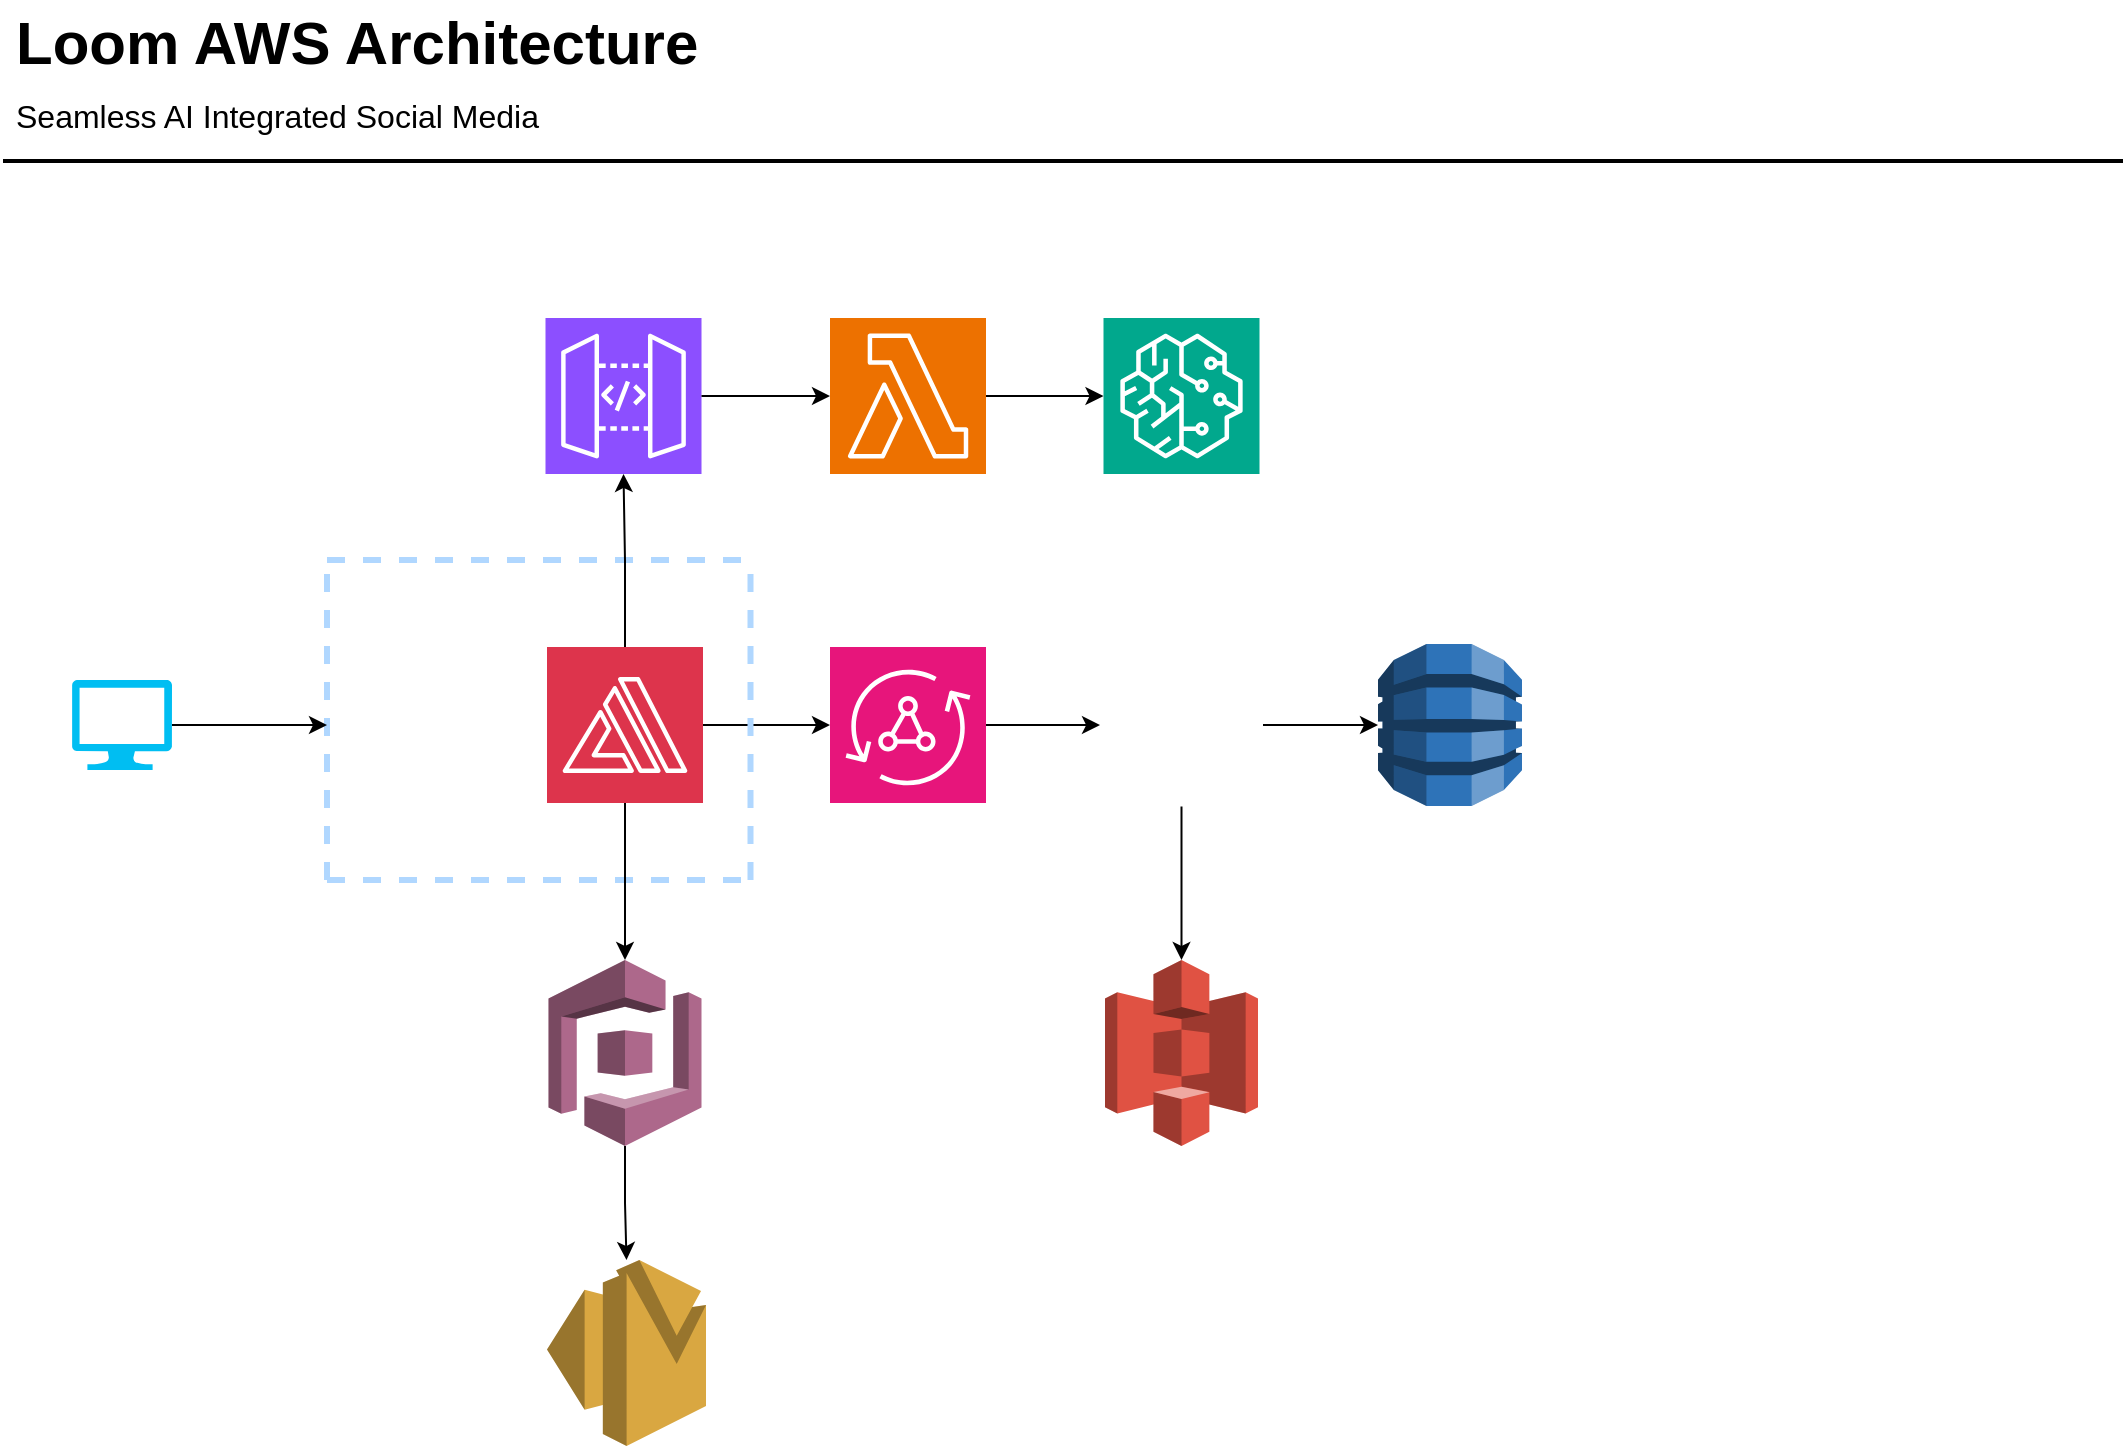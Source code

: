 <mxfile version="22.1.3" type="device">
  <diagram id="Ht1M8jgEwFfnCIfOTk4-" name="Page-1">
    <mxGraphModel dx="1807" dy="1030" grid="0" gridSize="10" guides="1" tooltips="1" connect="1" arrows="1" fold="1" page="1" pageScale="1" pageWidth="1169" pageHeight="827" background="none" math="0" shadow="0">
      <root>
        <mxCell id="0" />
        <mxCell id="1" parent="0" />
        <mxCell id="-QjtrjUzRDEMRZ5MF8oH-47" value="Loom AWS Architecture" style="text;html=1;resizable=0;points=[];autosize=1;align=left;verticalAlign=top;spacingTop=-4;fontSize=30;fontStyle=1" parent="1" vertex="1">
          <mxGeometry x="56.5" y="64.5" width="360" height="40" as="geometry" />
        </mxCell>
        <mxCell id="SCVMTBWpLvtzJIhz15lM-1" value="" style="line;strokeWidth=2;html=1;fontSize=14;" parent="1" vertex="1">
          <mxGeometry x="52.5" y="139.5" width="1060" height="10" as="geometry" />
        </mxCell>
        <mxCell id="OWOxQn4rp85TzFlBEtNy-1" value="Seamless AI Integrated Social Media" style="text;html=1;resizable=0;points=[];autosize=1;align=left;verticalAlign=top;spacingTop=-4;fontSize=16;" parent="1" vertex="1">
          <mxGeometry x="56.5" y="109.5" width="280" height="30" as="geometry" />
        </mxCell>
        <mxCell id="OWOxQn4rp85TzFlBEtNy-10" value="" style="endArrow=none;dashed=1;html=1;rounded=0;strokeColor=#B0D7FF;strokeWidth=3;" parent="1" edge="1">
          <mxGeometry width="50" height="50" relative="1" as="geometry">
            <mxPoint x="214.5" y="504" as="sourcePoint" />
            <mxPoint x="214.5" y="344" as="targetPoint" />
          </mxGeometry>
        </mxCell>
        <mxCell id="OWOxQn4rp85TzFlBEtNy-15" value="" style="endArrow=none;dashed=1;html=1;rounded=0;strokeColor=#B0D7FF;strokeWidth=3;" parent="1" edge="1">
          <mxGeometry width="50" height="50" relative="1" as="geometry">
            <mxPoint x="214.5" y="504" as="sourcePoint" />
            <mxPoint x="424.5" y="504" as="targetPoint" />
          </mxGeometry>
        </mxCell>
        <mxCell id="h14X1VcU2N2RJI4J8wwf-7" style="edgeStyle=orthogonalEdgeStyle;rounded=0;orthogonalLoop=1;jettySize=auto;html=1;" edge="1" parent="1" source="h14X1VcU2N2RJI4J8wwf-1">
          <mxGeometry relative="1" as="geometry">
            <mxPoint x="214.5" y="426.5" as="targetPoint" />
          </mxGeometry>
        </mxCell>
        <mxCell id="h14X1VcU2N2RJI4J8wwf-1" value="" style="verticalLabelPosition=bottom;html=1;verticalAlign=top;align=center;strokeColor=none;fillColor=#00BEF2;shape=mxgraph.azure.computer;pointerEvents=1;" vertex="1" parent="1">
          <mxGeometry x="87" y="404" width="50" height="45" as="geometry" />
        </mxCell>
        <mxCell id="h14X1VcU2N2RJI4J8wwf-2" value="" style="shape=image;html=1;verticalAlign=top;verticalLabelPosition=bottom;labelBackgroundColor=#ffffff;imageAspect=0;aspect=fixed;image=https://cdn1.iconfinder.com/data/icons/unicons-line-vol-5/24/react-128.png" vertex="1" parent="1">
          <mxGeometry x="222.75" y="378.25" width="96.5" height="96.5" as="geometry" />
        </mxCell>
        <mxCell id="h14X1VcU2N2RJI4J8wwf-12" style="edgeStyle=orthogonalEdgeStyle;rounded=0;orthogonalLoop=1;jettySize=auto;html=1;exitX=1;exitY=0.5;exitDx=0;exitDy=0;exitPerimeter=0;" edge="1" parent="1" source="h14X1VcU2N2RJI4J8wwf-3" target="h14X1VcU2N2RJI4J8wwf-11">
          <mxGeometry relative="1" as="geometry" />
        </mxCell>
        <mxCell id="h14X1VcU2N2RJI4J8wwf-3" value="" style="sketch=0;points=[[0,0,0],[0.25,0,0],[0.5,0,0],[0.75,0,0],[1,0,0],[0,1,0],[0.25,1,0],[0.5,1,0],[0.75,1,0],[1,1,0],[0,0.25,0],[0,0.5,0],[0,0.75,0],[1,0.25,0],[1,0.5,0],[1,0.75,0]];outlineConnect=0;fontColor=#232F3E;fillColor=#DD344C;strokeColor=#ffffff;dashed=0;verticalLabelPosition=bottom;verticalAlign=top;align=center;html=1;fontSize=12;fontStyle=0;aspect=fixed;shape=mxgraph.aws4.resourceIcon;resIcon=mxgraph.aws4.amplify;" vertex="1" parent="1">
          <mxGeometry x="324.5" y="387.5" width="78" height="78" as="geometry" />
        </mxCell>
        <mxCell id="h14X1VcU2N2RJI4J8wwf-4" value="" style="endArrow=none;dashed=1;html=1;rounded=0;strokeColor=#B0D7FF;strokeWidth=3;" edge="1" parent="1">
          <mxGeometry width="50" height="50" relative="1" as="geometry">
            <mxPoint x="426.25" y="504" as="sourcePoint" />
            <mxPoint x="426.25" y="344" as="targetPoint" />
          </mxGeometry>
        </mxCell>
        <mxCell id="h14X1VcU2N2RJI4J8wwf-5" value="" style="endArrow=none;dashed=1;html=1;rounded=0;strokeColor=#B0D7FF;strokeWidth=3;" edge="1" parent="1">
          <mxGeometry width="50" height="50" relative="1" as="geometry">
            <mxPoint x="214.5" y="344" as="sourcePoint" />
            <mxPoint x="424.5" y="344" as="targetPoint" />
          </mxGeometry>
        </mxCell>
        <mxCell id="h14X1VcU2N2RJI4J8wwf-26" style="edgeStyle=orthogonalEdgeStyle;rounded=0;orthogonalLoop=1;jettySize=auto;html=1;exitX=0.5;exitY=1;exitDx=0;exitDy=0;exitPerimeter=0;" edge="1" parent="1" source="h14X1VcU2N2RJI4J8wwf-9" target="h14X1VcU2N2RJI4J8wwf-25">
          <mxGeometry relative="1" as="geometry" />
        </mxCell>
        <mxCell id="h14X1VcU2N2RJI4J8wwf-9" value="" style="outlineConnect=0;dashed=0;verticalLabelPosition=bottom;verticalAlign=top;align=center;html=1;shape=mxgraph.aws3.cognito;fillColor=#AD688B;gradientColor=none;" vertex="1" parent="1">
          <mxGeometry x="325.25" y="544" width="76.5" height="93" as="geometry" />
        </mxCell>
        <mxCell id="h14X1VcU2N2RJI4J8wwf-10" style="edgeStyle=orthogonalEdgeStyle;rounded=0;orthogonalLoop=1;jettySize=auto;html=1;entryX=0.5;entryY=0;entryDx=0;entryDy=0;entryPerimeter=0;" edge="1" parent="1" source="h14X1VcU2N2RJI4J8wwf-3" target="h14X1VcU2N2RJI4J8wwf-9">
          <mxGeometry relative="1" as="geometry" />
        </mxCell>
        <mxCell id="h14X1VcU2N2RJI4J8wwf-14" style="edgeStyle=orthogonalEdgeStyle;rounded=0;orthogonalLoop=1;jettySize=auto;html=1;" edge="1" parent="1" source="h14X1VcU2N2RJI4J8wwf-11" target="h14X1VcU2N2RJI4J8wwf-13">
          <mxGeometry relative="1" as="geometry" />
        </mxCell>
        <mxCell id="h14X1VcU2N2RJI4J8wwf-11" value="" style="sketch=0;points=[[0,0,0],[0.25,0,0],[0.5,0,0],[0.75,0,0],[1,0,0],[0,1,0],[0.25,1,0],[0.5,1,0],[0.75,1,0],[1,1,0],[0,0.25,0],[0,0.5,0],[0,0.75,0],[1,0.25,0],[1,0.5,0],[1,0.75,0]];outlineConnect=0;fontColor=#232F3E;fillColor=#E7157B;strokeColor=#ffffff;dashed=0;verticalLabelPosition=bottom;verticalAlign=top;align=center;html=1;fontSize=12;fontStyle=0;aspect=fixed;shape=mxgraph.aws4.resourceIcon;resIcon=mxgraph.aws4.appsync;" vertex="1" parent="1">
          <mxGeometry x="466" y="387.5" width="78" height="78" as="geometry" />
        </mxCell>
        <mxCell id="h14X1VcU2N2RJI4J8wwf-13" value="" style="shape=image;html=1;verticalAlign=top;verticalLabelPosition=bottom;labelBackgroundColor=#ffffff;imageAspect=0;aspect=fixed;image=https://cdn3.iconfinder.com/data/icons/brands-pack/240/graphql-128.png;strokeWidth=1;" vertex="1" parent="1">
          <mxGeometry x="601" y="385.75" width="81.5" height="81.5" as="geometry" />
        </mxCell>
        <mxCell id="h14X1VcU2N2RJI4J8wwf-15" value="" style="outlineConnect=0;dashed=0;verticalLabelPosition=bottom;verticalAlign=top;align=center;html=1;shape=mxgraph.aws3.dynamo_db;fillColor=#2E73B8;gradientColor=none;" vertex="1" parent="1">
          <mxGeometry x="740" y="386" width="72" height="81" as="geometry" />
        </mxCell>
        <mxCell id="h14X1VcU2N2RJI4J8wwf-16" style="edgeStyle=orthogonalEdgeStyle;rounded=0;orthogonalLoop=1;jettySize=auto;html=1;exitX=1;exitY=0.5;exitDx=0;exitDy=0;entryX=0;entryY=0.5;entryDx=0;entryDy=0;entryPerimeter=0;" edge="1" parent="1" source="h14X1VcU2N2RJI4J8wwf-13" target="h14X1VcU2N2RJI4J8wwf-15">
          <mxGeometry relative="1" as="geometry" />
        </mxCell>
        <mxCell id="h14X1VcU2N2RJI4J8wwf-17" value="" style="sketch=0;points=[[0,0,0],[0.25,0,0],[0.5,0,0],[0.75,0,0],[1,0,0],[0,1,0],[0.25,1,0],[0.5,1,0],[0.75,1,0],[1,1,0],[0,0.25,0],[0,0.5,0],[0,0.75,0],[1,0.25,0],[1,0.5,0],[1,0.75,0]];outlineConnect=0;fontColor=#232F3E;fillColor=#8C4FFF;strokeColor=#ffffff;dashed=0;verticalLabelPosition=bottom;verticalAlign=top;align=center;html=1;fontSize=12;fontStyle=0;aspect=fixed;shape=mxgraph.aws4.resourceIcon;resIcon=mxgraph.aws4.api_gateway;" vertex="1" parent="1">
          <mxGeometry x="323.75" y="223" width="78" height="78" as="geometry" />
        </mxCell>
        <mxCell id="h14X1VcU2N2RJI4J8wwf-18" style="edgeStyle=orthogonalEdgeStyle;rounded=0;orthogonalLoop=1;jettySize=auto;html=1;exitX=0.5;exitY=0;exitDx=0;exitDy=0;exitPerimeter=0;entryX=0.5;entryY=1;entryDx=0;entryDy=0;entryPerimeter=0;" edge="1" parent="1" source="h14X1VcU2N2RJI4J8wwf-3" target="h14X1VcU2N2RJI4J8wwf-17">
          <mxGeometry relative="1" as="geometry" />
        </mxCell>
        <mxCell id="h14X1VcU2N2RJI4J8wwf-19" value="" style="sketch=0;points=[[0,0,0],[0.25,0,0],[0.5,0,0],[0.75,0,0],[1,0,0],[0,1,0],[0.25,1,0],[0.5,1,0],[0.75,1,0],[1,1,0],[0,0.25,0],[0,0.5,0],[0,0.75,0],[1,0.25,0],[1,0.5,0],[1,0.75,0]];outlineConnect=0;fontColor=#232F3E;fillColor=#ED7100;strokeColor=#ffffff;dashed=0;verticalLabelPosition=bottom;verticalAlign=top;align=center;html=1;fontSize=12;fontStyle=0;aspect=fixed;shape=mxgraph.aws4.resourceIcon;resIcon=mxgraph.aws4.lambda;" vertex="1" parent="1">
          <mxGeometry x="466" y="223" width="78" height="78" as="geometry" />
        </mxCell>
        <mxCell id="h14X1VcU2N2RJI4J8wwf-20" style="edgeStyle=orthogonalEdgeStyle;rounded=0;orthogonalLoop=1;jettySize=auto;html=1;exitX=1;exitY=0.5;exitDx=0;exitDy=0;exitPerimeter=0;entryX=0;entryY=0.5;entryDx=0;entryDy=0;entryPerimeter=0;" edge="1" parent="1" source="h14X1VcU2N2RJI4J8wwf-17" target="h14X1VcU2N2RJI4J8wwf-19">
          <mxGeometry relative="1" as="geometry" />
        </mxCell>
        <mxCell id="h14X1VcU2N2RJI4J8wwf-21" value="" style="sketch=0;points=[[0,0,0],[0.25,0,0],[0.5,0,0],[0.75,0,0],[1,0,0],[0,1,0],[0.25,1,0],[0.5,1,0],[0.75,1,0],[1,1,0],[0,0.25,0],[0,0.5,0],[0,0.75,0],[1,0.25,0],[1,0.5,0],[1,0.75,0]];outlineConnect=0;fontColor=#232F3E;fillColor=#01A88D;strokeColor=#ffffff;dashed=0;verticalLabelPosition=bottom;verticalAlign=top;align=center;html=1;fontSize=12;fontStyle=0;aspect=fixed;shape=mxgraph.aws4.resourceIcon;resIcon=mxgraph.aws4.sagemaker;" vertex="1" parent="1">
          <mxGeometry x="602.75" y="223" width="78" height="78" as="geometry" />
        </mxCell>
        <mxCell id="h14X1VcU2N2RJI4J8wwf-22" style="edgeStyle=orthogonalEdgeStyle;rounded=0;orthogonalLoop=1;jettySize=auto;html=1;exitX=1;exitY=0.5;exitDx=0;exitDy=0;exitPerimeter=0;entryX=0;entryY=0.5;entryDx=0;entryDy=0;entryPerimeter=0;" edge="1" parent="1" source="h14X1VcU2N2RJI4J8wwf-19" target="h14X1VcU2N2RJI4J8wwf-21">
          <mxGeometry relative="1" as="geometry" />
        </mxCell>
        <mxCell id="h14X1VcU2N2RJI4J8wwf-23" value="" style="outlineConnect=0;dashed=0;verticalLabelPosition=bottom;verticalAlign=top;align=center;html=1;shape=mxgraph.aws3.s3;fillColor=#E05243;gradientColor=none;" vertex="1" parent="1">
          <mxGeometry x="603.5" y="544" width="76.5" height="93" as="geometry" />
        </mxCell>
        <mxCell id="h14X1VcU2N2RJI4J8wwf-24" style="edgeStyle=orthogonalEdgeStyle;rounded=0;orthogonalLoop=1;jettySize=auto;html=1;exitX=0.5;exitY=1;exitDx=0;exitDy=0;entryX=0.5;entryY=0;entryDx=0;entryDy=0;entryPerimeter=0;" edge="1" parent="1" source="h14X1VcU2N2RJI4J8wwf-13" target="h14X1VcU2N2RJI4J8wwf-23">
          <mxGeometry relative="1" as="geometry" />
        </mxCell>
        <mxCell id="h14X1VcU2N2RJI4J8wwf-25" value="" style="outlineConnect=0;dashed=0;verticalLabelPosition=bottom;verticalAlign=top;align=center;html=1;shape=mxgraph.aws3.ses;fillColor=#D9A741;gradientColor=none;" vertex="1" parent="1">
          <mxGeometry x="324.5" y="694" width="79.5" height="93" as="geometry" />
        </mxCell>
      </root>
    </mxGraphModel>
  </diagram>
</mxfile>
